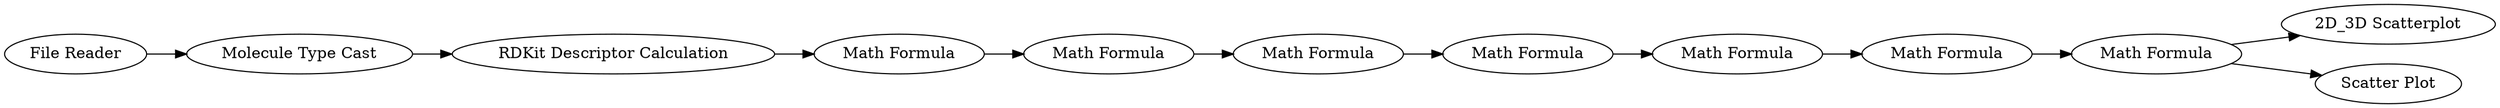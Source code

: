 digraph {
	"-8710350221205112999_12" [label="2D_3D Scatterplot"]
	"-8710350221205112999_2" [label="Scatter Plot"]
	"-8710350221205112999_5" [label="Math Formula"]
	"-8710350221205112999_7" [label="RDKit Descriptor Calculation"]
	"-8710350221205112999_9" [label="Math Formula"]
	"-8710350221205112999_1" [label="File Reader"]
	"-8710350221205112999_6" [label="Molecule Type Cast"]
	"-8710350221205112999_8" [label="Math Formula"]
	"-8710350221205112999_11" [label="Math Formula"]
	"-8710350221205112999_4" [label="Math Formula"]
	"-8710350221205112999_3" [label="Math Formula"]
	"-8710350221205112999_10" [label="Math Formula"]
	"-8710350221205112999_7" -> "-8710350221205112999_3"
	"-8710350221205112999_11" -> "-8710350221205112999_2"
	"-8710350221205112999_6" -> "-8710350221205112999_7"
	"-8710350221205112999_1" -> "-8710350221205112999_6"
	"-8710350221205112999_4" -> "-8710350221205112999_5"
	"-8710350221205112999_3" -> "-8710350221205112999_4"
	"-8710350221205112999_5" -> "-8710350221205112999_8"
	"-8710350221205112999_9" -> "-8710350221205112999_10"
	"-8710350221205112999_10" -> "-8710350221205112999_11"
	"-8710350221205112999_8" -> "-8710350221205112999_9"
	"-8710350221205112999_11" -> "-8710350221205112999_12"
	rankdir=LR
}
